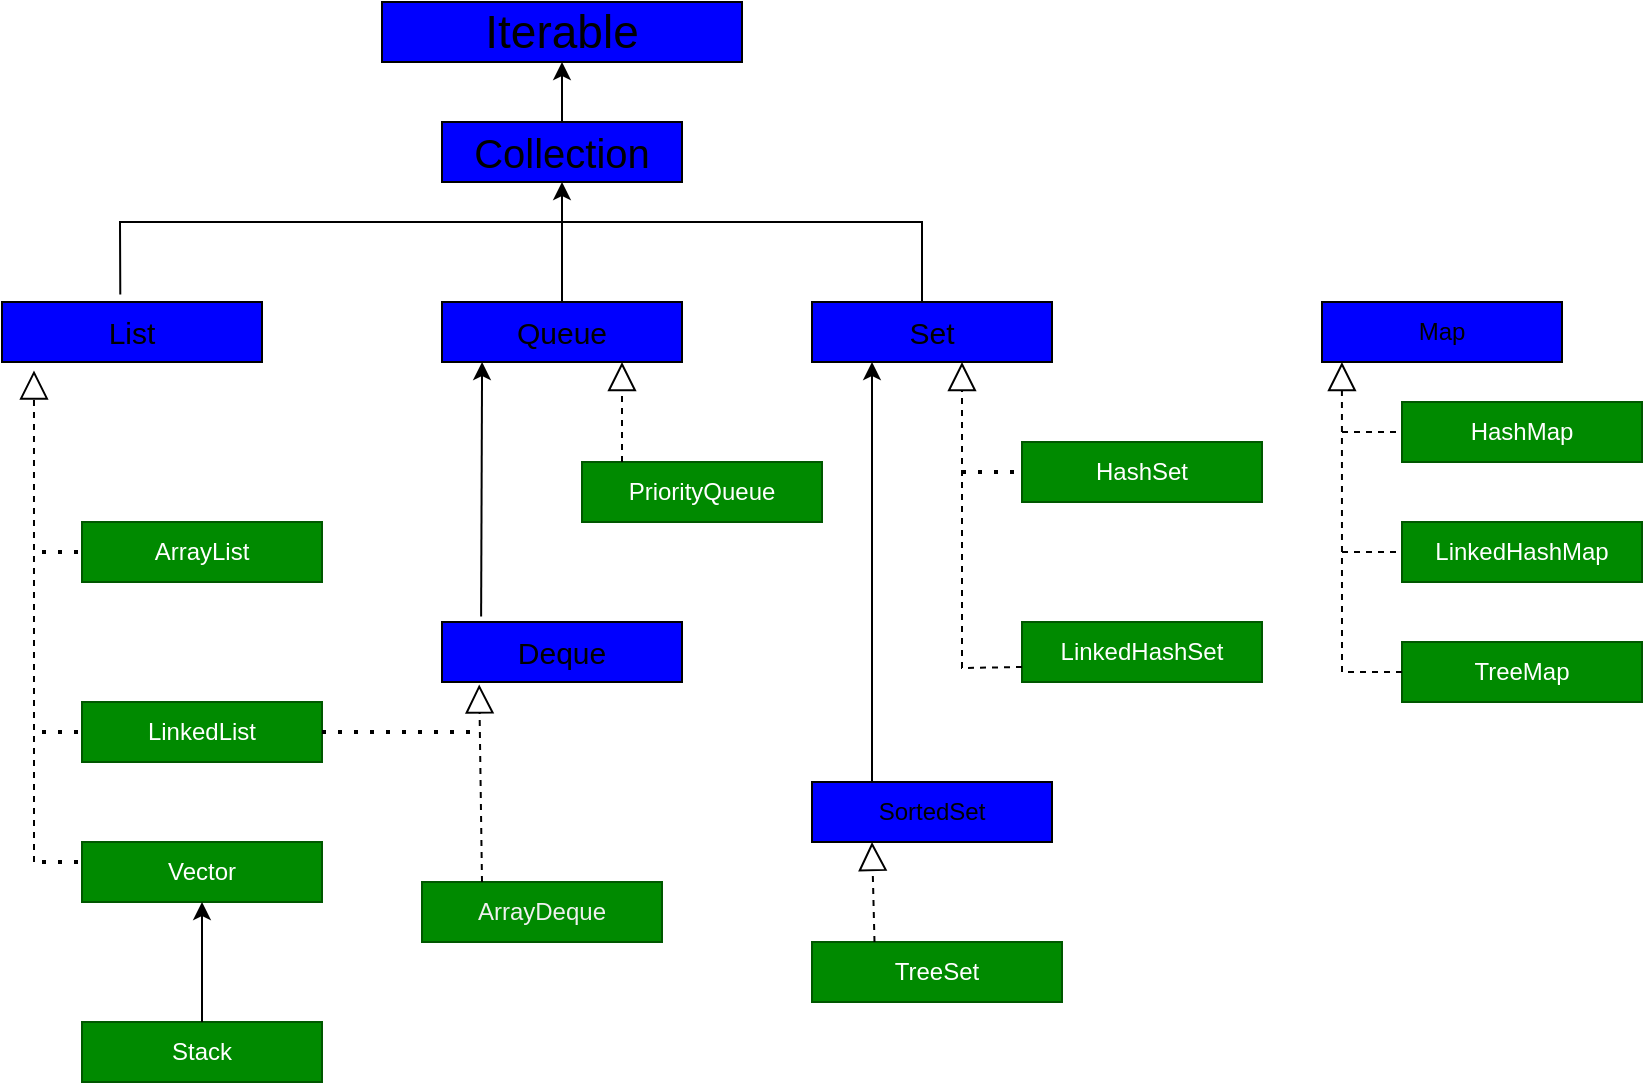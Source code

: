 <mxfile version="20.5.3" type="embed"><diagram id="YEFkTtRuYfPOV7th7SUD" name="Page-1"><mxGraphModel dx="632" dy="563" grid="1" gridSize="10" guides="1" tooltips="1" connect="1" arrows="1" fold="1" page="1" pageScale="1" pageWidth="850" pageHeight="1100" math="0" shadow="0"><root><mxCell id="0"/><mxCell id="1" parent="0"/><mxCell id="2" value="Iterable" style="rounded=0;whiteSpace=wrap;html=1;fillColor=#0000FF;fontSize=23;" parent="1" vertex="1"><mxGeometry x="210" y="10" width="180" height="30" as="geometry"/></mxCell><mxCell id="3" value="&lt;font style=&quot;font-size: 20px;&quot;&gt;Collection&lt;/font&gt;" style="rounded=0;whiteSpace=wrap;html=1;fillColor=#0000FF;" parent="1" vertex="1"><mxGeometry x="240" y="70.0" width="120" height="30" as="geometry"/></mxCell><mxCell id="4" value="&lt;font style=&quot;font-size: 15px;&quot;&gt;List&lt;/font&gt;" style="rounded=0;whiteSpace=wrap;html=1;fillColor=#0000FF;" parent="1" vertex="1"><mxGeometry x="20" y="160" width="130" height="30" as="geometry"/></mxCell><mxCell id="5" value="&lt;font style=&quot;font-size: 15px;&quot;&gt;Queue&lt;/font&gt;" style="rounded=0;whiteSpace=wrap;html=1;fillColor=#0000FF;" parent="1" vertex="1"><mxGeometry x="240" y="160.0" width="120" height="30" as="geometry"/></mxCell><mxCell id="6" value="&lt;font style=&quot;font-size: 15px;&quot;&gt;Set&lt;/font&gt;" style="rounded=0;whiteSpace=wrap;html=1;fillColor=#0000FF;" parent="1" vertex="1"><mxGeometry x="425" y="160.0" width="120" height="30" as="geometry"/></mxCell><mxCell id="7" value="" style="endArrow=none;html=1;rounded=0;exitX=0.455;exitY=-0.126;exitDx=0;exitDy=0;exitPerimeter=0;" parent="1" source="4" edge="1"><mxGeometry width="50" height="50" relative="1" as="geometry"><mxPoint x="110" y="120" as="sourcePoint"/><mxPoint x="480" y="160" as="targetPoint"/><Array as="points"><mxPoint x="79" y="120"/><mxPoint x="190" y="120"/><mxPoint x="370" y="120"/><mxPoint x="480" y="120"/></Array></mxGeometry></mxCell><mxCell id="8" value="" style="endArrow=classic;html=1;rounded=0;entryX=0.5;entryY=1;entryDx=0;entryDy=0;exitX=0.5;exitY=0;exitDx=0;exitDy=0;" parent="1" source="5" target="3" edge="1"><mxGeometry width="50" height="50" relative="1" as="geometry"><mxPoint x="260" y="160" as="sourcePoint"/><mxPoint x="310" y="110" as="targetPoint"/></mxGeometry></mxCell><mxCell id="9" value="" style="endArrow=classic;html=1;rounded=0;exitX=0.5;exitY=0;exitDx=0;exitDy=0;entryX=0.5;entryY=1;entryDx=0;entryDy=0;" parent="1" source="3" target="2" edge="1"><mxGeometry width="50" height="50" relative="1" as="geometry"><mxPoint x="260" y="90" as="sourcePoint"/><mxPoint x="310" y="40" as="targetPoint"/></mxGeometry></mxCell><mxCell id="10" value="PriorityQueue" style="rounded=0;whiteSpace=wrap;html=1;fillColor=#008a00;fontColor=#ffffff;strokeColor=#005700;" parent="1" vertex="1"><mxGeometry x="310" y="240" width="120" height="30" as="geometry"/></mxCell><mxCell id="11" value="HashSet" style="rounded=0;whiteSpace=wrap;html=1;fillColor=#008a00;fontColor=#ffffff;strokeColor=#005700;" parent="1" vertex="1"><mxGeometry x="530" y="230" width="120" height="30" as="geometry"/></mxCell><mxCell id="12" value="LinkedHashSet" style="rounded=0;whiteSpace=wrap;html=1;fillColor=#008a00;fontColor=#ffffff;strokeColor=#005700;" parent="1" vertex="1"><mxGeometry x="530" y="320" width="120" height="30" as="geometry"/></mxCell><mxCell id="13" value="ArrayList" style="rounded=0;whiteSpace=wrap;html=1;fillColor=#008a00;fontColor=#ffffff;strokeColor=#005700;" parent="1" vertex="1"><mxGeometry x="60" y="270" width="120" height="30" as="geometry"/></mxCell><mxCell id="14" value="&lt;font style=&quot;font-size: 15px;&quot;&gt;Deque&lt;/font&gt;" style="rounded=0;whiteSpace=wrap;html=1;fillColor=#0000FF;" parent="1" vertex="1"><mxGeometry x="240" y="320.0" width="120" height="30" as="geometry"/></mxCell><mxCell id="15" value="LinkedList" style="rounded=0;whiteSpace=wrap;html=1;fillColor=#008a00;fontColor=#ffffff;strokeColor=#005700;" parent="1" vertex="1"><mxGeometry x="60" y="360" width="120" height="30" as="geometry"/></mxCell><mxCell id="16" value="Vector" style="rounded=0;whiteSpace=wrap;html=1;fillColor=#008a00;fontColor=#ffffff;strokeColor=#005700;" parent="1" vertex="1"><mxGeometry x="60" y="430" width="120" height="30" as="geometry"/></mxCell><mxCell id="17" value="Stack" style="rounded=0;whiteSpace=wrap;html=1;fillColor=#008a00;fontColor=#ffffff;strokeColor=#005700;" parent="1" vertex="1"><mxGeometry x="60" y="520" width="120" height="30" as="geometry"/></mxCell><mxCell id="18" value="&lt;font color=&quot;#f0f0f0&quot;&gt;Array&lt;/font&gt;&lt;span style=&quot;color: rgb(240, 240, 240);&quot;&gt;Deque&lt;/span&gt;" style="rounded=0;whiteSpace=wrap;html=1;fillColor=#008a00;fontColor=#ffffff;strokeColor=#005700;" parent="1" vertex="1"><mxGeometry x="230" y="450" width="120" height="30" as="geometry"/></mxCell><mxCell id="19" value="SortedSet" style="rounded=0;whiteSpace=wrap;html=1;fillColor=#0000FF;" parent="1" vertex="1"><mxGeometry x="425" y="400.0" width="120" height="30" as="geometry"/></mxCell><mxCell id="20" value="TreeSet" style="rounded=0;whiteSpace=wrap;html=1;fillColor=#008a00;fontColor=#ffffff;strokeColor=#005700;" parent="1" vertex="1"><mxGeometry x="425" y="480" width="125" height="30" as="geometry"/></mxCell><mxCell id="21" value="" style="endArrow=block;dashed=1;endFill=0;endSize=12;html=1;rounded=0;entryX=0.75;entryY=1;entryDx=0;entryDy=0;" parent="1" target="5" edge="1"><mxGeometry width="160" relative="1" as="geometry"><mxPoint x="330" y="240" as="sourcePoint"/><mxPoint x="540" y="370" as="targetPoint"/></mxGeometry></mxCell><mxCell id="22" value="" style="endArrow=classic;html=1;rounded=0;entryX=0.25;entryY=1;entryDx=0;entryDy=0;exitX=0.25;exitY=0;exitDx=0;exitDy=0;" parent="1" source="19" target="6" edge="1"><mxGeometry width="50" height="50" relative="1" as="geometry"><mxPoint x="450" y="270" as="sourcePoint"/><mxPoint x="500" y="220" as="targetPoint"/></mxGeometry></mxCell><mxCell id="23" value="" style="endArrow=block;dashed=1;endFill=0;endSize=12;html=1;rounded=0;entryX=0.625;entryY=1;entryDx=0;entryDy=0;entryPerimeter=0;exitX=0;exitY=0.75;exitDx=0;exitDy=0;" parent="1" source="12" target="6" edge="1"><mxGeometry width="160" relative="1" as="geometry"><mxPoint x="500" y="340" as="sourcePoint"/><mxPoint x="660" y="280" as="targetPoint"/><Array as="points"><mxPoint x="500" y="343"/></Array></mxGeometry></mxCell><mxCell id="24" value="" style="endArrow=none;dashed=1;html=1;dashPattern=1 3;strokeWidth=2;rounded=0;entryX=0;entryY=0.5;entryDx=0;entryDy=0;" parent="1" target="11" edge="1"><mxGeometry width="50" height="50" relative="1" as="geometry"><mxPoint x="500" y="245" as="sourcePoint"/><mxPoint x="610" y="350" as="targetPoint"/><Array as="points"/></mxGeometry></mxCell><mxCell id="25" value="" style="endArrow=block;dashed=1;endFill=0;endSize=12;html=1;rounded=0;entryX=0.25;entryY=1;entryDx=0;entryDy=0;exitX=0.25;exitY=0;exitDx=0;exitDy=0;" parent="1" source="20" target="19" edge="1"><mxGeometry width="160" relative="1" as="geometry"><mxPoint x="440" y="540" as="sourcePoint"/><mxPoint x="600" y="540" as="targetPoint"/></mxGeometry></mxCell><mxCell id="26" value="" style="endArrow=classic;html=1;rounded=0;exitX=0.5;exitY=0;exitDx=0;exitDy=0;entryX=0.5;entryY=1;entryDx=0;entryDy=0;" parent="1" source="17" target="16" edge="1"><mxGeometry width="50" height="50" relative="1" as="geometry"><mxPoint x="70" y="510" as="sourcePoint"/><mxPoint x="100" y="480" as="targetPoint"/></mxGeometry></mxCell><mxCell id="27" value="" style="endArrow=block;dashed=1;endFill=0;endSize=12;html=1;rounded=0;entryX=0.123;entryY=1.14;entryDx=0;entryDy=0;entryPerimeter=0;" parent="1" target="4" edge="1"><mxGeometry width="160" relative="1" as="geometry"><mxPoint x="36" y="440" as="sourcePoint"/><mxPoint x="170" y="250" as="targetPoint"/></mxGeometry></mxCell><mxCell id="28" value="" style="endArrow=none;dashed=1;html=1;dashPattern=1 3;strokeWidth=2;rounded=0;entryX=0;entryY=0.5;entryDx=0;entryDy=0;" parent="1" target="13" edge="1"><mxGeometry width="50" height="50" relative="1" as="geometry"><mxPoint x="40" y="285" as="sourcePoint"/><mxPoint x="110" y="310" as="targetPoint"/></mxGeometry></mxCell><mxCell id="29" value="" style="endArrow=none;dashed=1;html=1;dashPattern=1 3;strokeWidth=2;rounded=0;entryX=0;entryY=0.5;entryDx=0;entryDy=0;" parent="1" target="15" edge="1"><mxGeometry width="50" height="50" relative="1" as="geometry"><mxPoint x="40" y="375" as="sourcePoint"/><mxPoint x="440" y="370" as="targetPoint"/></mxGeometry></mxCell><mxCell id="31" value="" style="endArrow=none;dashed=1;html=1;dashPattern=1 3;strokeWidth=2;rounded=0;" parent="1" edge="1"><mxGeometry width="50" height="50" relative="1" as="geometry"><mxPoint x="40" y="440" as="sourcePoint"/><mxPoint x="60" y="440" as="targetPoint"/></mxGeometry></mxCell><mxCell id="32" value="" style="endArrow=block;dashed=1;endFill=0;endSize=12;html=1;rounded=0;entryX=0.155;entryY=1.04;entryDx=0;entryDy=0;entryPerimeter=0;exitX=0.25;exitY=0;exitDx=0;exitDy=0;" parent="1" source="18" target="14" edge="1"><mxGeometry width="160" relative="1" as="geometry"><mxPoint x="150" y="410" as="sourcePoint"/><mxPoint x="310" y="410" as="targetPoint"/></mxGeometry></mxCell><mxCell id="33" value="" style="endArrow=none;dashed=1;html=1;dashPattern=1 3;strokeWidth=2;rounded=0;exitX=1;exitY=0.5;exitDx=0;exitDy=0;" parent="1" source="15" edge="1"><mxGeometry width="50" height="50" relative="1" as="geometry"><mxPoint x="390" y="420" as="sourcePoint"/><mxPoint x="260" y="375" as="targetPoint"/></mxGeometry></mxCell><mxCell id="34" value="" style="endArrow=classic;html=1;rounded=0;exitX=0.163;exitY=-0.093;exitDx=0;exitDy=0;exitPerimeter=0;entryX=0.167;entryY=1;entryDx=0;entryDy=0;entryPerimeter=0;" parent="1" source="14" target="5" edge="1"><mxGeometry width="50" height="50" relative="1" as="geometry"><mxPoint x="230" y="650" as="sourcePoint"/><mxPoint x="280" y="580" as="targetPoint"/></mxGeometry></mxCell><mxCell id="35" value="Map" style="rounded=0;whiteSpace=wrap;html=1;fillColor=#0000FF;" parent="1" vertex="1"><mxGeometry x="680" y="160.0" width="120" height="30" as="geometry"/></mxCell><mxCell id="36" value="HashMap" style="rounded=0;whiteSpace=wrap;html=1;fillColor=#008a00;fontColor=#ffffff;strokeColor=#005700;" parent="1" vertex="1"><mxGeometry x="720" y="210" width="120" height="30" as="geometry"/></mxCell><mxCell id="37" value="LinkedHashMap" style="rounded=0;whiteSpace=wrap;html=1;fillColor=#008a00;fontColor=#ffffff;strokeColor=#005700;" parent="1" vertex="1"><mxGeometry x="720" y="270" width="120" height="30" as="geometry"/></mxCell><mxCell id="38" value="TreeMap" style="rounded=0;whiteSpace=wrap;html=1;fillColor=#008a00;fontColor=#ffffff;strokeColor=#005700;" parent="1" vertex="1"><mxGeometry x="720" y="330" width="120" height="30" as="geometry"/></mxCell><mxCell id="39" value="" style="endArrow=block;dashed=1;endFill=0;endSize=12;html=1;rounded=0;entryX=0.083;entryY=1;entryDx=0;entryDy=0;entryPerimeter=0;exitX=0;exitY=0.5;exitDx=0;exitDy=0;" parent="1" source="38" target="35" edge="1"><mxGeometry width="160" relative="1" as="geometry"><mxPoint x="640" y="430" as="sourcePoint"/><mxPoint x="800" y="430" as="targetPoint"/><Array as="points"><mxPoint x="690" y="345"/></Array></mxGeometry></mxCell><mxCell id="40" value="" style="endArrow=none;dashed=1;html=1;rounded=0;entryX=0;entryY=0.5;entryDx=0;entryDy=0;" parent="1" target="36" edge="1"><mxGeometry width="50" height="50" relative="1" as="geometry"><mxPoint x="690" y="225" as="sourcePoint"/><mxPoint x="740" y="390" as="targetPoint"/></mxGeometry></mxCell><mxCell id="42" value="" style="endArrow=none;dashed=1;html=1;rounded=0;entryX=0;entryY=0.5;entryDx=0;entryDy=0;" parent="1" target="37" edge="1"><mxGeometry width="50" height="50" relative="1" as="geometry"><mxPoint x="690" y="285" as="sourcePoint"/><mxPoint x="760" y="430" as="targetPoint"/></mxGeometry></mxCell></root></mxGraphModel></diagram></mxfile>